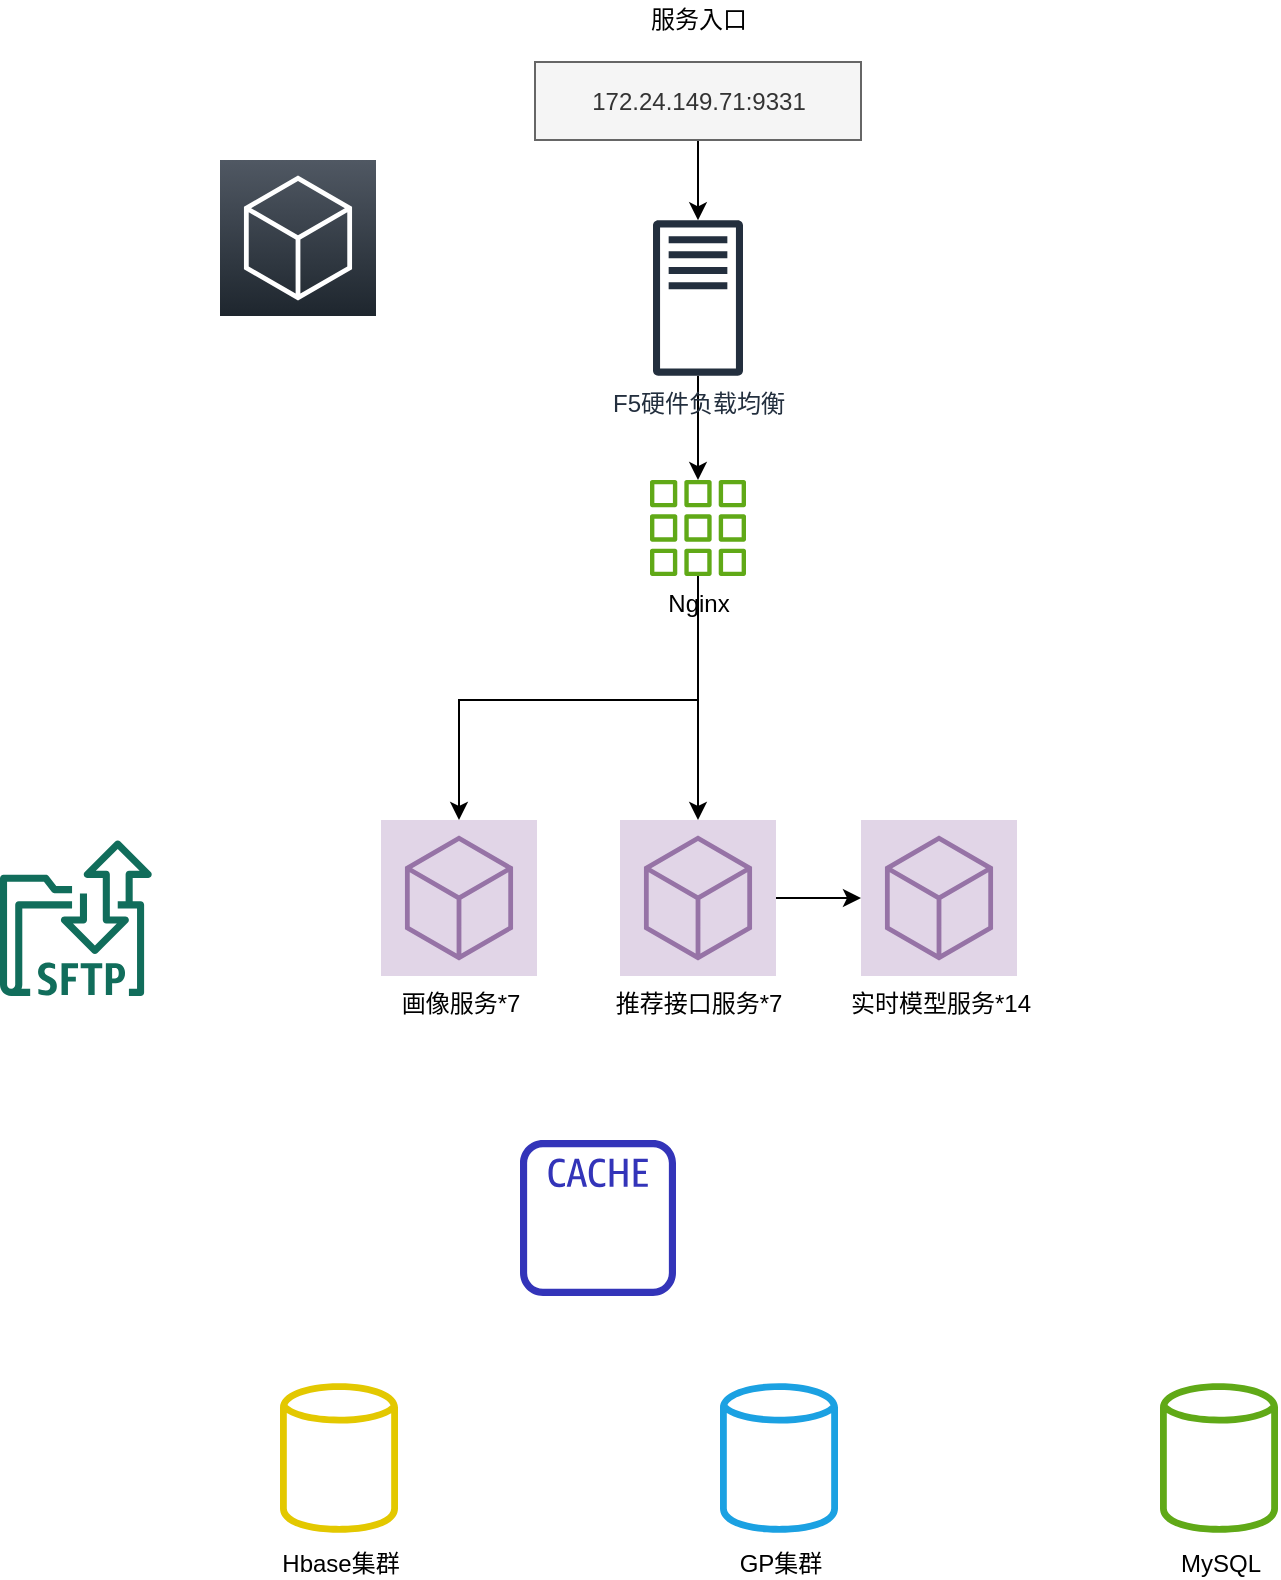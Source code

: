 <mxfile version="14.9.7" type="github">
  <diagram id="TL2Jbofo3QWMI_NeXjyA" name="Page-1">
    <mxGraphModel dx="1185" dy="635" grid="1" gridSize="10" guides="1" tooltips="1" connect="1" arrows="1" fold="1" page="1" pageScale="1" pageWidth="850" pageHeight="1100" math="0" shadow="0">
      <root>
        <mxCell id="0" />
        <mxCell id="1" parent="0" />
        <mxCell id="MzCvwsorntfidAb9WdOw-4" value="" style="outlineConnect=0;fontColor=#232F3E;gradientColor=none;fillColor=#116D5B;strokeColor=none;dashed=0;verticalLabelPosition=bottom;verticalAlign=top;align=center;html=1;fontSize=12;fontStyle=0;aspect=fixed;shape=mxgraph.aws4.transfer_for_sftp_resource;" vertex="1" parent="1">
          <mxGeometry x="30" y="440" width="76" height="78" as="geometry" />
        </mxCell>
        <mxCell id="MzCvwsorntfidAb9WdOw-29" style="edgeStyle=orthogonalEdgeStyle;rounded=0;orthogonalLoop=1;jettySize=auto;html=1;entryX=0;entryY=0.5;entryDx=0;entryDy=0;entryPerimeter=0;fontColor=#000000;" edge="1" parent="1" source="MzCvwsorntfidAb9WdOw-6" target="MzCvwsorntfidAb9WdOw-22">
          <mxGeometry relative="1" as="geometry" />
        </mxCell>
        <mxCell id="MzCvwsorntfidAb9WdOw-6" value="推荐接口服务*7" style="points=[[0,0,0],[0.25,0,0],[0.5,0,0],[0.75,0,0],[1,0,0],[0,1,0],[0.25,1,0],[0.5,1,0],[0.75,1,0],[1,1,0],[0,0.25,0],[0,0.5,0],[0,0.75,0],[1,0.25,0],[1,0.5,0],[1,0.75,0]];gradientDirection=north;outlineConnect=0;fillColor=#e1d5e7;strokeColor=#9673a6;dashed=0;verticalLabelPosition=bottom;verticalAlign=top;align=center;html=1;fontSize=12;fontStyle=0;aspect=fixed;shape=mxgraph.aws4.resourceIcon;resIcon=mxgraph.aws4.general;" vertex="1" parent="1">
          <mxGeometry x="340" y="430" width="78" height="78" as="geometry" />
        </mxCell>
        <mxCell id="MzCvwsorntfidAb9WdOw-7" value="Hbase集群" style="outlineConnect=0;fontColor=#000000;fillColor=#e3c800;strokeColor=#B09500;dashed=0;verticalLabelPosition=bottom;verticalAlign=top;align=center;html=1;fontSize=12;fontStyle=0;aspect=fixed;pointerEvents=1;shape=mxgraph.aws4.generic_database;" vertex="1" parent="1">
          <mxGeometry x="170" y="710" width="59" height="78" as="geometry" />
        </mxCell>
        <mxCell id="MzCvwsorntfidAb9WdOw-34" style="edgeStyle=orthogonalEdgeStyle;rounded=0;orthogonalLoop=1;jettySize=auto;html=1;fontColor=#000000;" edge="1" parent="1" source="MzCvwsorntfidAb9WdOw-8" target="MzCvwsorntfidAb9WdOw-32">
          <mxGeometry relative="1" as="geometry" />
        </mxCell>
        <mxCell id="MzCvwsorntfidAb9WdOw-8" value="F5硬件负载均衡" style="outlineConnect=0;fontColor=#232F3E;gradientColor=none;fillColor=#232F3E;strokeColor=none;dashed=0;verticalLabelPosition=bottom;verticalAlign=top;align=center;html=1;fontSize=12;fontStyle=0;aspect=fixed;pointerEvents=1;shape=mxgraph.aws4.traditional_server;" vertex="1" parent="1">
          <mxGeometry x="356.5" y="130" width="45" height="78" as="geometry" />
        </mxCell>
        <mxCell id="MzCvwsorntfidAb9WdOw-15" value="MySQL" style="outlineConnect=0;fillColor=#60a917;strokeColor=#2D7600;dashed=0;verticalLabelPosition=bottom;verticalAlign=top;align=center;html=1;fontSize=12;fontStyle=0;aspect=fixed;pointerEvents=1;shape=mxgraph.aws4.generic_database;" vertex="1" parent="1">
          <mxGeometry x="610" y="710" width="59" height="78" as="geometry" />
        </mxCell>
        <mxCell id="MzCvwsorntfidAb9WdOw-16" value="GP集群" style="outlineConnect=0;fillColor=#1ba1e2;strokeColor=#006EAF;dashed=0;verticalLabelPosition=bottom;verticalAlign=top;align=center;html=1;fontSize=12;fontStyle=0;aspect=fixed;pointerEvents=1;shape=mxgraph.aws4.generic_database;" vertex="1" parent="1">
          <mxGeometry x="390" y="710" width="59" height="78" as="geometry" />
        </mxCell>
        <mxCell id="MzCvwsorntfidAb9WdOw-17" value="服务入口" style="text;html=1;align=center;verticalAlign=middle;resizable=0;points=[];autosize=1;strokeColor=none;" vertex="1" parent="1">
          <mxGeometry x="349" y="20" width="60" height="20" as="geometry" />
        </mxCell>
        <mxCell id="MzCvwsorntfidAb9WdOw-21" value="" style="points=[[0,0,0],[0.25,0,0],[0.5,0,0],[0.75,0,0],[1,0,0],[0,1,0],[0.25,1,0],[0.5,1,0],[0.75,1,0],[1,1,0],[0,0.25,0],[0,0.5,0],[0,0.75,0],[1,0.25,0],[1,0.5,0],[1,0.75,0]];gradientDirection=north;outlineConnect=0;fontColor=#232F3E;gradientColor=#505863;fillColor=#1E262E;strokeColor=#ffffff;dashed=0;verticalLabelPosition=bottom;verticalAlign=top;align=center;html=1;fontSize=12;fontStyle=0;aspect=fixed;shape=mxgraph.aws4.resourceIcon;resIcon=mxgraph.aws4.general;" vertex="1" parent="1">
          <mxGeometry x="140" y="100" width="78" height="78" as="geometry" />
        </mxCell>
        <mxCell id="MzCvwsorntfidAb9WdOw-22" value="实时模型服务*14" style="points=[[0,0,0],[0.25,0,0],[0.5,0,0],[0.75,0,0],[1,0,0],[0,1,0],[0.25,1,0],[0.5,1,0],[0.75,1,0],[1,1,0],[0,0.25,0],[0,0.5,0],[0,0.75,0],[1,0.25,0],[1,0.5,0],[1,0.75,0]];gradientDirection=north;outlineConnect=0;fillColor=#e1d5e7;strokeColor=#9673a6;dashed=0;verticalLabelPosition=bottom;verticalAlign=top;align=center;html=1;fontSize=12;fontStyle=0;aspect=fixed;shape=mxgraph.aws4.resourceIcon;resIcon=mxgraph.aws4.general;" vertex="1" parent="1">
          <mxGeometry x="460.5" y="430" width="78" height="78" as="geometry" />
        </mxCell>
        <mxCell id="MzCvwsorntfidAb9WdOw-24" value="" style="edgeStyle=orthogonalEdgeStyle;rounded=0;orthogonalLoop=1;jettySize=auto;html=1;fontColor=#000000;" edge="1" parent="1" source="MzCvwsorntfidAb9WdOw-23" target="MzCvwsorntfidAb9WdOw-8">
          <mxGeometry relative="1" as="geometry" />
        </mxCell>
        <mxCell id="MzCvwsorntfidAb9WdOw-23" value="&lt;span&gt;172.24.149.71:9331&lt;/span&gt;" style="rounded=0;whiteSpace=wrap;html=1;fontColor=#333333;strokeWidth=1;fillColor=#f5f5f5;strokeColor=#666666;" vertex="1" parent="1">
          <mxGeometry x="297.5" y="51" width="163" height="39" as="geometry" />
        </mxCell>
        <mxCell id="MzCvwsorntfidAb9WdOw-25" value="画像服务*7" style="points=[[0,0,0],[0.25,0,0],[0.5,0,0],[0.75,0,0],[1,0,0],[0,1,0],[0.25,1,0],[0.5,1,0],[0.75,1,0],[1,1,0],[0,0.25,0],[0,0.5,0],[0,0.75,0],[1,0.25,0],[1,0.5,0],[1,0.75,0]];gradientDirection=north;outlineConnect=0;fillColor=#e1d5e7;strokeColor=#9673a6;dashed=0;verticalLabelPosition=bottom;verticalAlign=top;align=center;html=1;fontSize=12;fontStyle=0;aspect=fixed;shape=mxgraph.aws4.resourceIcon;resIcon=mxgraph.aws4.general;" vertex="1" parent="1">
          <mxGeometry x="220.5" y="430" width="78" height="78" as="geometry" />
        </mxCell>
        <mxCell id="MzCvwsorntfidAb9WdOw-35" style="edgeStyle=orthogonalEdgeStyle;rounded=0;orthogonalLoop=1;jettySize=auto;html=1;fontColor=#000000;" edge="1" parent="1" source="MzCvwsorntfidAb9WdOw-32" target="MzCvwsorntfidAb9WdOw-6">
          <mxGeometry relative="1" as="geometry" />
        </mxCell>
        <mxCell id="MzCvwsorntfidAb9WdOw-36" style="edgeStyle=orthogonalEdgeStyle;rounded=0;orthogonalLoop=1;jettySize=auto;html=1;entryX=0.5;entryY=0;entryDx=0;entryDy=0;entryPerimeter=0;fontColor=#000000;" edge="1" parent="1" source="MzCvwsorntfidAb9WdOw-32" target="MzCvwsorntfidAb9WdOw-25">
          <mxGeometry relative="1" as="geometry">
            <Array as="points">
              <mxPoint x="379" y="370" />
              <mxPoint x="260" y="370" />
            </Array>
          </mxGeometry>
        </mxCell>
        <mxCell id="MzCvwsorntfidAb9WdOw-32" value="Nginx" style="outlineConnect=0;fillColor=#60a917;strokeColor=#2D7600;dashed=0;verticalLabelPosition=bottom;verticalAlign=top;align=center;html=1;fontSize=12;fontStyle=0;aspect=fixed;pointerEvents=1;shape=mxgraph.aws4.instances_2;" vertex="1" parent="1">
          <mxGeometry x="355" y="260" width="48" height="48" as="geometry" />
        </mxCell>
        <mxCell id="MzCvwsorntfidAb9WdOw-38" value="" style="outlineConnect=0;fontColor=#232F3E;gradientColor=none;fillColor=#3334B9;strokeColor=none;dashed=0;verticalLabelPosition=bottom;verticalAlign=top;align=center;html=1;fontSize=12;fontStyle=0;aspect=fixed;pointerEvents=1;shape=mxgraph.aws4.cache_node;" vertex="1" parent="1">
          <mxGeometry x="290" y="590" width="78" height="78" as="geometry" />
        </mxCell>
      </root>
    </mxGraphModel>
  </diagram>
</mxfile>
